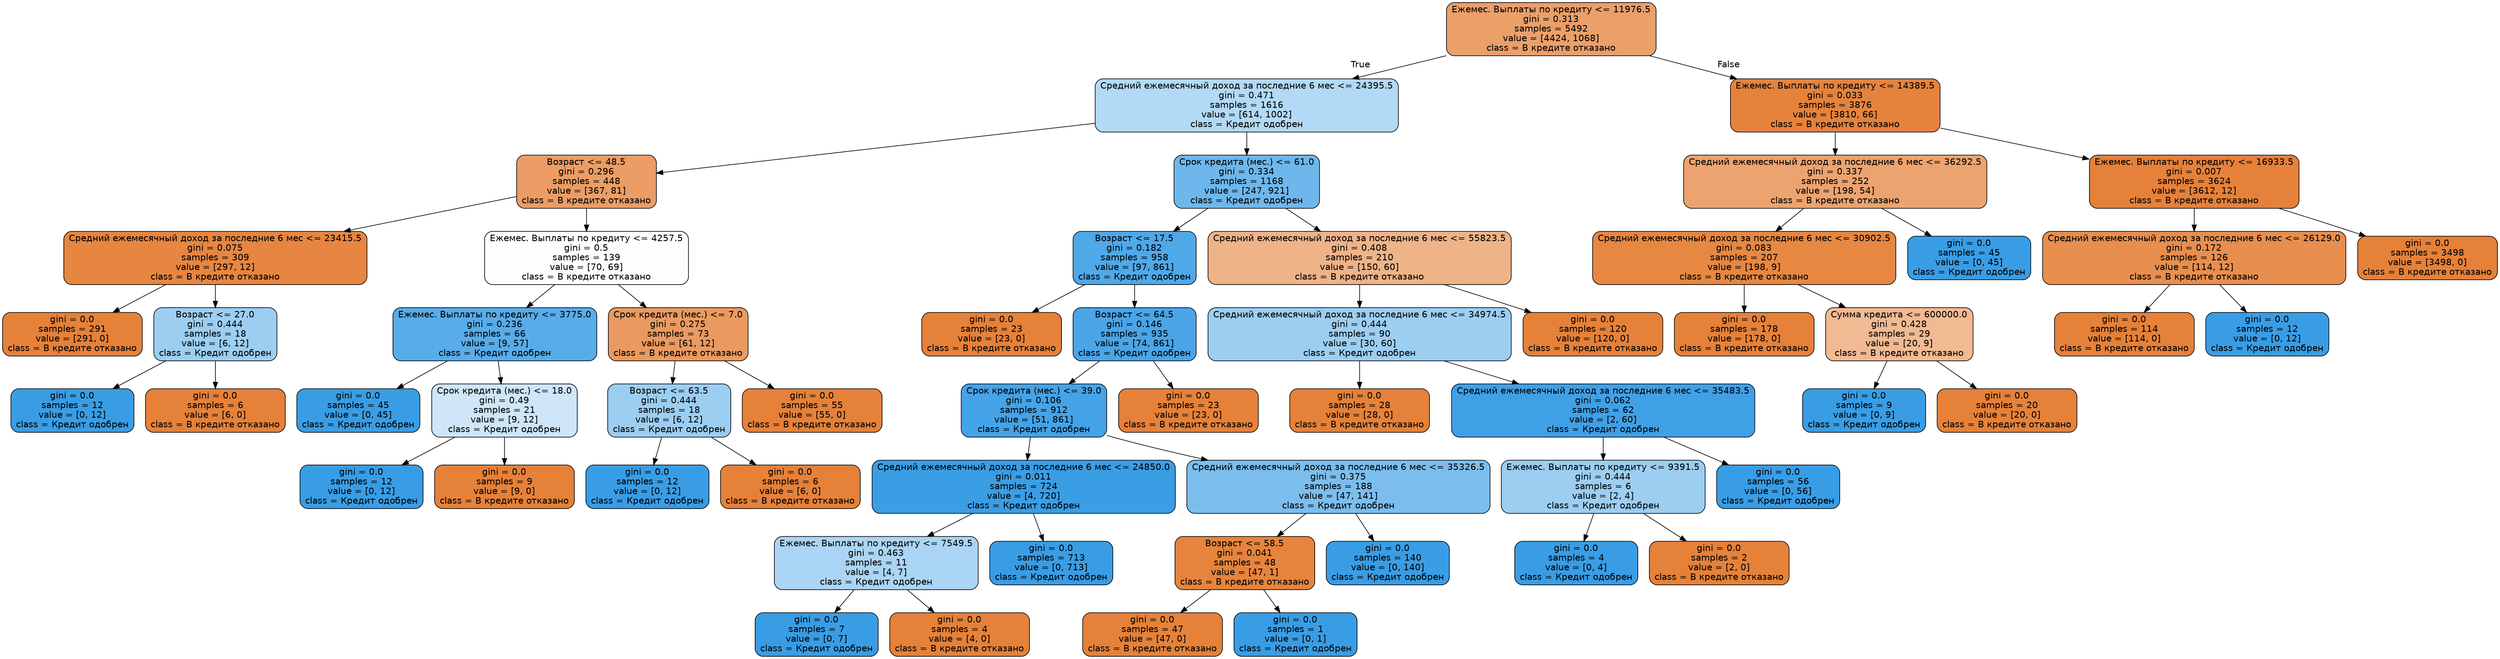 digraph Tree {
node [shape=box, style="filled, rounded", color="black", fontname=helvetica] ;
edge [fontname=helvetica] ;
0 [label="Ежемес. Выплаты по кредиту <= 11976.5\ngini = 0.313\nsamples = 5492\nvalue = [4424, 1068]\nclass = В кредите отказано", fillcolor="#eb9f69"] ;
1 [label="Средний ежемесячный доход за последние 6 мес <= 24395.5\ngini = 0.471\nsamples = 1616\nvalue = [614, 1002]\nclass = Кредит одобрен", fillcolor="#b2d9f5"] ;
0 -> 1 [labeldistance=2.5, labelangle=45, headlabel="True"] ;
2 [label="Возраст <= 48.5\ngini = 0.296\nsamples = 448\nvalue = [367, 81]\nclass = В кредите отказано", fillcolor="#eb9d65"] ;
1 -> 2 ;
3 [label="Средний ежемесячный доход за последние 6 мес <= 23415.5\ngini = 0.075\nsamples = 309\nvalue = [297, 12]\nclass = В кредите отказано", fillcolor="#e68641"] ;
2 -> 3 ;
4 [label="gini = 0.0\nsamples = 291\nvalue = [291, 0]\nclass = В кредите отказано", fillcolor="#e58139"] ;
3 -> 4 ;
5 [label="Возраст <= 27.0\ngini = 0.444\nsamples = 18\nvalue = [6, 12]\nclass = Кредит одобрен", fillcolor="#9ccef2"] ;
3 -> 5 ;
6 [label="gini = 0.0\nsamples = 12\nvalue = [0, 12]\nclass = Кредит одобрен", fillcolor="#399de5"] ;
5 -> 6 ;
7 [label="gini = 0.0\nsamples = 6\nvalue = [6, 0]\nclass = В кредите отказано", fillcolor="#e58139"] ;
5 -> 7 ;
8 [label="Ежемес. Выплаты по кредиту <= 4257.5\ngini = 0.5\nsamples = 139\nvalue = [70, 69]\nclass = В кредите отказано", fillcolor="#fffdfc"] ;
2 -> 8 ;
9 [label="Ежемес. Выплаты по кредиту <= 3775.0\ngini = 0.236\nsamples = 66\nvalue = [9, 57]\nclass = Кредит одобрен", fillcolor="#58ace9"] ;
8 -> 9 ;
10 [label="gini = 0.0\nsamples = 45\nvalue = [0, 45]\nclass = Кредит одобрен", fillcolor="#399de5"] ;
9 -> 10 ;
11 [label="Срок кредита (мес.) <= 18.0\ngini = 0.49\nsamples = 21\nvalue = [9, 12]\nclass = Кредит одобрен", fillcolor="#cee6f8"] ;
9 -> 11 ;
12 [label="gini = 0.0\nsamples = 12\nvalue = [0, 12]\nclass = Кредит одобрен", fillcolor="#399de5"] ;
11 -> 12 ;
13 [label="gini = 0.0\nsamples = 9\nvalue = [9, 0]\nclass = В кредите отказано", fillcolor="#e58139"] ;
11 -> 13 ;
14 [label="Срок кредита (мес.) <= 7.0\ngini = 0.275\nsamples = 73\nvalue = [61, 12]\nclass = В кредите отказано", fillcolor="#ea9a60"] ;
8 -> 14 ;
15 [label="Возраст <= 63.5\ngini = 0.444\nsamples = 18\nvalue = [6, 12]\nclass = Кредит одобрен", fillcolor="#9ccef2"] ;
14 -> 15 ;
16 [label="gini = 0.0\nsamples = 12\nvalue = [0, 12]\nclass = Кредит одобрен", fillcolor="#399de5"] ;
15 -> 16 ;
17 [label="gini = 0.0\nsamples = 6\nvalue = [6, 0]\nclass = В кредите отказано", fillcolor="#e58139"] ;
15 -> 17 ;
18 [label="gini = 0.0\nsamples = 55\nvalue = [55, 0]\nclass = В кредите отказано", fillcolor="#e58139"] ;
14 -> 18 ;
19 [label="Срок кредита (мес.) <= 61.0\ngini = 0.334\nsamples = 1168\nvalue = [247, 921]\nclass = Кредит одобрен", fillcolor="#6eb7ec"] ;
1 -> 19 ;
20 [label="Возраст <= 17.5\ngini = 0.182\nsamples = 958\nvalue = [97, 861]\nclass = Кредит одобрен", fillcolor="#4fa8e8"] ;
19 -> 20 ;
21 [label="gini = 0.0\nsamples = 23\nvalue = [23, 0]\nclass = В кредите отказано", fillcolor="#e58139"] ;
20 -> 21 ;
22 [label="Возраст <= 64.5\ngini = 0.146\nsamples = 935\nvalue = [74, 861]\nclass = Кредит одобрен", fillcolor="#4aa5e7"] ;
20 -> 22 ;
23 [label="Срок кредита (мес.) <= 39.0\ngini = 0.106\nsamples = 912\nvalue = [51, 861]\nclass = Кредит одобрен", fillcolor="#45a3e7"] ;
22 -> 23 ;
24 [label="Средний ежемесячный доход за последние 6 мес <= 24850.0\ngini = 0.011\nsamples = 724\nvalue = [4, 720]\nclass = Кредит одобрен", fillcolor="#3a9ee5"] ;
23 -> 24 ;
25 [label="Ежемес. Выплаты по кредиту <= 7549.5\ngini = 0.463\nsamples = 11\nvalue = [4, 7]\nclass = Кредит одобрен", fillcolor="#aad5f4"] ;
24 -> 25 ;
26 [label="gini = 0.0\nsamples = 7\nvalue = [0, 7]\nclass = Кредит одобрен", fillcolor="#399de5"] ;
25 -> 26 ;
27 [label="gini = 0.0\nsamples = 4\nvalue = [4, 0]\nclass = В кредите отказано", fillcolor="#e58139"] ;
25 -> 27 ;
28 [label="gini = 0.0\nsamples = 713\nvalue = [0, 713]\nclass = Кредит одобрен", fillcolor="#399de5"] ;
24 -> 28 ;
29 [label="Средний ежемесячный доход за последние 6 мес <= 35326.5\ngini = 0.375\nsamples = 188\nvalue = [47, 141]\nclass = Кредит одобрен", fillcolor="#7bbeee"] ;
23 -> 29 ;
30 [label="Возраст <= 58.5\ngini = 0.041\nsamples = 48\nvalue = [47, 1]\nclass = В кредите отказано", fillcolor="#e6843d"] ;
29 -> 30 ;
31 [label="gini = 0.0\nsamples = 47\nvalue = [47, 0]\nclass = В кредите отказано", fillcolor="#e58139"] ;
30 -> 31 ;
32 [label="gini = 0.0\nsamples = 1\nvalue = [0, 1]\nclass = Кредит одобрен", fillcolor="#399de5"] ;
30 -> 32 ;
33 [label="gini = 0.0\nsamples = 140\nvalue = [0, 140]\nclass = Кредит одобрен", fillcolor="#399de5"] ;
29 -> 33 ;
34 [label="gini = 0.0\nsamples = 23\nvalue = [23, 0]\nclass = В кредите отказано", fillcolor="#e58139"] ;
22 -> 34 ;
35 [label="Средний ежемесячный доход за последние 6 мес <= 55823.5\ngini = 0.408\nsamples = 210\nvalue = [150, 60]\nclass = В кредите отказано", fillcolor="#efb388"] ;
19 -> 35 ;
36 [label="Средний ежемесячный доход за последние 6 мес <= 34974.5\ngini = 0.444\nsamples = 90\nvalue = [30, 60]\nclass = Кредит одобрен", fillcolor="#9ccef2"] ;
35 -> 36 ;
37 [label="gini = 0.0\nsamples = 28\nvalue = [28, 0]\nclass = В кредите отказано", fillcolor="#e58139"] ;
36 -> 37 ;
38 [label="Средний ежемесячный доход за последние 6 мес <= 35483.5\ngini = 0.062\nsamples = 62\nvalue = [2, 60]\nclass = Кредит одобрен", fillcolor="#40a0e6"] ;
36 -> 38 ;
39 [label="Ежемес. Выплаты по кредиту <= 9391.5\ngini = 0.444\nsamples = 6\nvalue = [2, 4]\nclass = Кредит одобрен", fillcolor="#9ccef2"] ;
38 -> 39 ;
40 [label="gini = 0.0\nsamples = 4\nvalue = [0, 4]\nclass = Кредит одобрен", fillcolor="#399de5"] ;
39 -> 40 ;
41 [label="gini = 0.0\nsamples = 2\nvalue = [2, 0]\nclass = В кредите отказано", fillcolor="#e58139"] ;
39 -> 41 ;
42 [label="gini = 0.0\nsamples = 56\nvalue = [0, 56]\nclass = Кредит одобрен", fillcolor="#399de5"] ;
38 -> 42 ;
43 [label="gini = 0.0\nsamples = 120\nvalue = [120, 0]\nclass = В кредите отказано", fillcolor="#e58139"] ;
35 -> 43 ;
44 [label="Ежемес. Выплаты по кредиту <= 14389.5\ngini = 0.033\nsamples = 3876\nvalue = [3810, 66]\nclass = В кредите отказано", fillcolor="#e5833c"] ;
0 -> 44 [labeldistance=2.5, labelangle=-45, headlabel="False"] ;
45 [label="Средний ежемесячный доход за последние 6 мес <= 36292.5\ngini = 0.337\nsamples = 252\nvalue = [198, 54]\nclass = В кредите отказано", fillcolor="#eca36f"] ;
44 -> 45 ;
46 [label="Средний ежемесячный доход за последние 6 мес <= 30902.5\ngini = 0.083\nsamples = 207\nvalue = [198, 9]\nclass = В кредите отказано", fillcolor="#e68742"] ;
45 -> 46 ;
47 [label="gini = 0.0\nsamples = 178\nvalue = [178, 0]\nclass = В кредите отказано", fillcolor="#e58139"] ;
46 -> 47 ;
48 [label="Сумма кредита <= 600000.0\ngini = 0.428\nsamples = 29\nvalue = [20, 9]\nclass = В кредите отказано", fillcolor="#f1ba92"] ;
46 -> 48 ;
49 [label="gini = 0.0\nsamples = 9\nvalue = [0, 9]\nclass = Кредит одобрен", fillcolor="#399de5"] ;
48 -> 49 ;
50 [label="gini = 0.0\nsamples = 20\nvalue = [20, 0]\nclass = В кредите отказано", fillcolor="#e58139"] ;
48 -> 50 ;
51 [label="gini = 0.0\nsamples = 45\nvalue = [0, 45]\nclass = Кредит одобрен", fillcolor="#399de5"] ;
45 -> 51 ;
52 [label="Ежемес. Выплаты по кредиту <= 16933.5\ngini = 0.007\nsamples = 3624\nvalue = [3612, 12]\nclass = В кредите отказано", fillcolor="#e5813a"] ;
44 -> 52 ;
53 [label="Средний ежемесячный доход за последние 6 мес <= 26129.0\ngini = 0.172\nsamples = 126\nvalue = [114, 12]\nclass = В кредите отказано", fillcolor="#e88e4e"] ;
52 -> 53 ;
54 [label="gini = 0.0\nsamples = 114\nvalue = [114, 0]\nclass = В кредите отказано", fillcolor="#e58139"] ;
53 -> 54 ;
55 [label="gini = 0.0\nsamples = 12\nvalue = [0, 12]\nclass = Кредит одобрен", fillcolor="#399de5"] ;
53 -> 55 ;
56 [label="gini = 0.0\nsamples = 3498\nvalue = [3498, 0]\nclass = В кредите отказано", fillcolor="#e58139"] ;
52 -> 56 ;
}